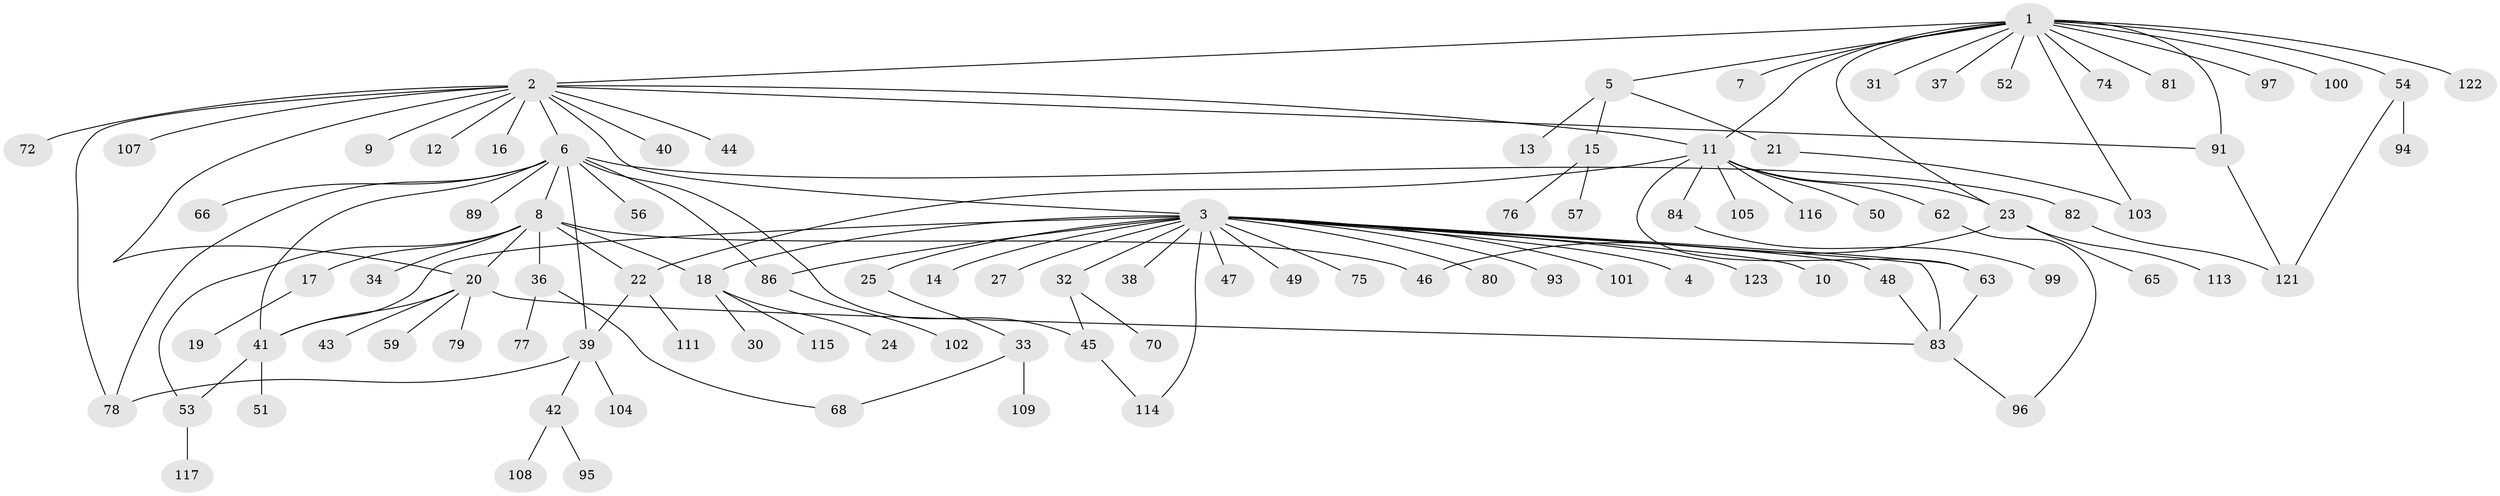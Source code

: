// original degree distribution, {13: 0.015873015873015872, 15: 0.007936507936507936, 22: 0.007936507936507936, 1: 0.5396825396825397, 5: 0.047619047619047616, 2: 0.1746031746031746, 10: 0.007936507936507936, 8: 0.007936507936507936, 3: 0.10317460317460317, 4: 0.0873015873015873}
// Generated by graph-tools (version 1.1) at 2025/11/02/27/25 16:11:12]
// undirected, 98 vertices, 122 edges
graph export_dot {
graph [start="1"]
  node [color=gray90,style=filled];
  1 [super="+28"];
  2 [super="+90"];
  3 [super="+29"];
  4;
  5 [super="+35"];
  6 [super="+125"];
  7 [super="+110"];
  8 [super="+120"];
  9;
  10;
  11 [super="+73"];
  12;
  13 [super="+71"];
  14;
  15;
  16 [super="+67"];
  17;
  18;
  19;
  20 [super="+26"];
  21 [super="+98"];
  22;
  23 [super="+64"];
  24;
  25;
  27;
  30;
  31;
  32 [super="+58"];
  33 [super="+85"];
  34;
  36 [super="+112"];
  37;
  38;
  39;
  40;
  41 [super="+87"];
  42 [super="+92"];
  43;
  44;
  45 [super="+61"];
  46 [super="+60"];
  47;
  48 [super="+55"];
  49;
  50 [super="+118"];
  51;
  52;
  53 [super="+69"];
  54;
  56;
  57;
  59;
  62;
  63 [super="+88"];
  65;
  66;
  68;
  70;
  72;
  74;
  75;
  76;
  77;
  78 [super="+106"];
  79;
  80;
  81;
  82;
  83 [super="+119"];
  84;
  86 [super="+124"];
  89;
  91;
  93;
  94;
  95;
  96;
  97;
  99;
  100;
  101;
  102;
  103;
  104;
  105;
  107;
  108;
  109;
  111;
  113;
  114;
  115;
  116;
  117;
  121 [super="+126"];
  122;
  123;
  1 -- 2;
  1 -- 5;
  1 -- 7;
  1 -- 31;
  1 -- 52;
  1 -- 54;
  1 -- 74;
  1 -- 91;
  1 -- 100;
  1 -- 103;
  1 -- 122;
  1 -- 23;
  1 -- 81;
  1 -- 97;
  1 -- 37;
  1 -- 11;
  2 -- 3;
  2 -- 6;
  2 -- 9;
  2 -- 11;
  2 -- 12;
  2 -- 16;
  2 -- 20;
  2 -- 40;
  2 -- 44;
  2 -- 72;
  2 -- 91;
  2 -- 107;
  2 -- 78;
  3 -- 4;
  3 -- 10;
  3 -- 14;
  3 -- 18;
  3 -- 25;
  3 -- 27;
  3 -- 32 [weight=2];
  3 -- 38;
  3 -- 41 [weight=2];
  3 -- 47;
  3 -- 49;
  3 -- 63;
  3 -- 75;
  3 -- 80;
  3 -- 83;
  3 -- 93;
  3 -- 114;
  3 -- 123;
  3 -- 48;
  3 -- 101;
  3 -- 86;
  5 -- 13;
  5 -- 15;
  5 -- 21;
  6 -- 8;
  6 -- 39;
  6 -- 56;
  6 -- 66;
  6 -- 82;
  6 -- 86;
  6 -- 89;
  6 -- 41;
  6 -- 78;
  6 -- 45;
  8 -- 17;
  8 -- 18;
  8 -- 20;
  8 -- 22;
  8 -- 34;
  8 -- 36;
  8 -- 53;
  8 -- 46;
  11 -- 22;
  11 -- 23;
  11 -- 50;
  11 -- 62;
  11 -- 105;
  11 -- 116;
  11 -- 84;
  11 -- 63;
  15 -- 57;
  15 -- 76;
  17 -- 19;
  18 -- 24;
  18 -- 30;
  18 -- 115;
  20 -- 59;
  20 -- 43;
  20 -- 79;
  20 -- 41;
  20 -- 83;
  21 -- 103;
  22 -- 39;
  22 -- 111;
  23 -- 46;
  23 -- 113;
  23 -- 65;
  25 -- 33;
  32 -- 45;
  32 -- 70;
  33 -- 68;
  33 -- 109;
  36 -- 68;
  36 -- 77;
  39 -- 42;
  39 -- 78;
  39 -- 104;
  41 -- 51;
  41 -- 53;
  42 -- 95;
  42 -- 108;
  45 -- 114;
  48 -- 83;
  53 -- 117;
  54 -- 94;
  54 -- 121;
  62 -- 96;
  63 -- 83;
  82 -- 121;
  83 -- 96;
  84 -- 99;
  86 -- 102;
  91 -- 121;
}
